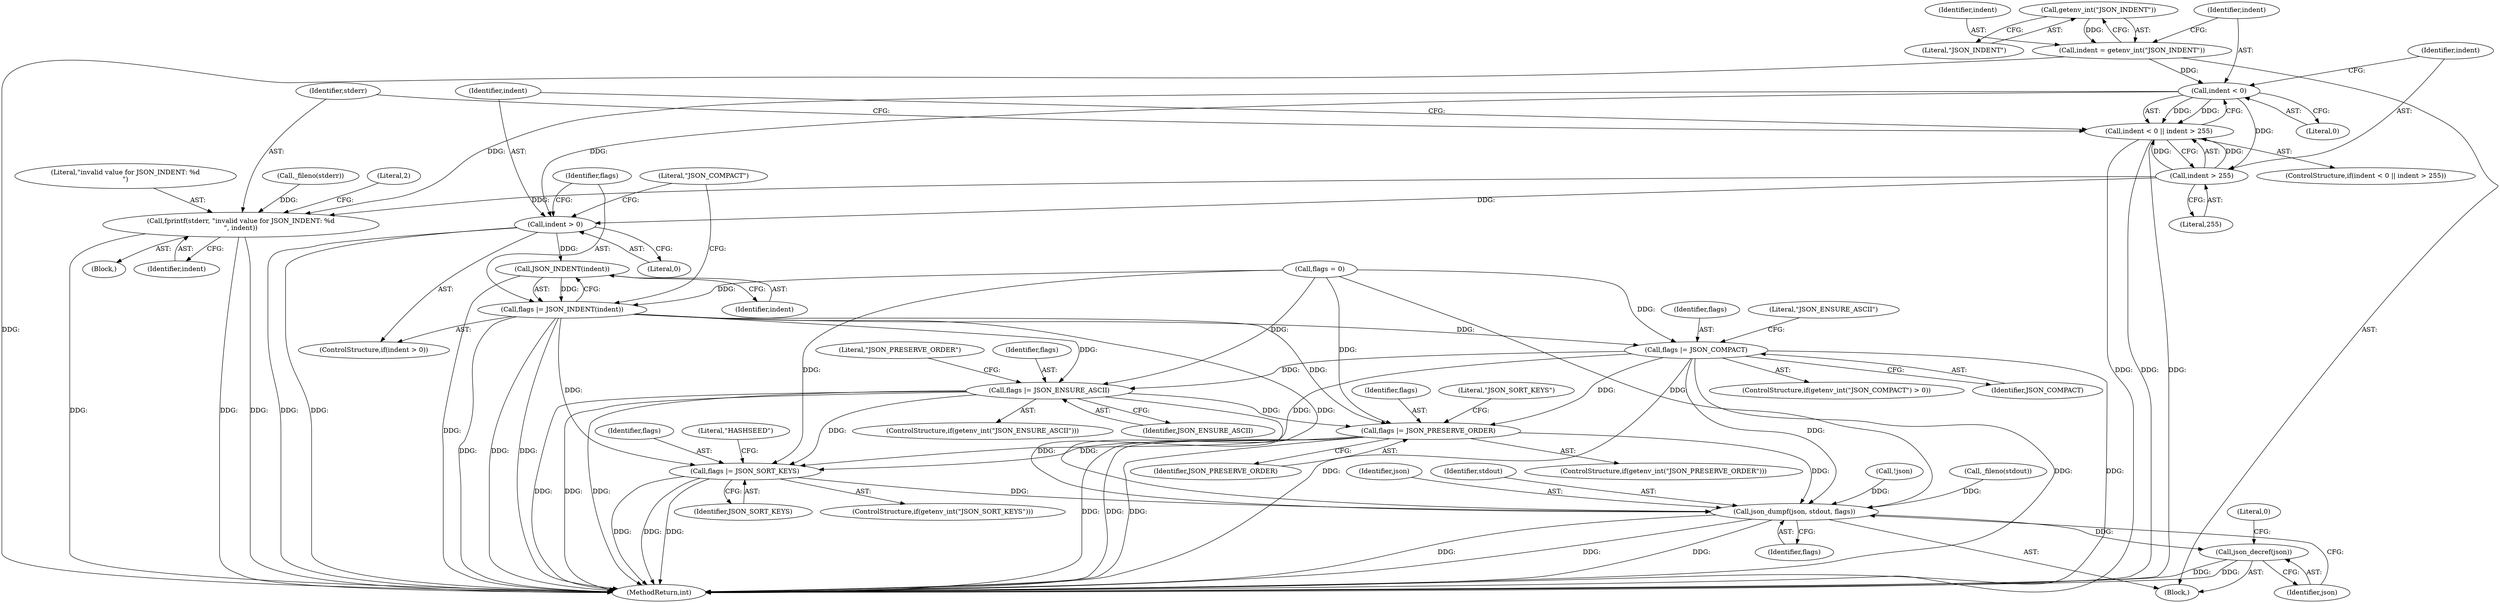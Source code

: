 digraph "0_jansson_8f80c2d83808150724d31793e6ade92749b1faa4_11@API" {
"1000121" [label="(Call,getenv_int(\"JSON_INDENT\"))"];
"1000119" [label="(Call,indent = getenv_int(\"JSON_INDENT\"))"];
"1000125" [label="(Call,indent < 0)"];
"1000124" [label="(Call,indent < 0 || indent > 255)"];
"1000128" [label="(Call,indent > 255)"];
"1000132" [label="(Call,fprintf(stderr, \"invalid value for JSON_INDENT: %d\n\", indent))"];
"1000139" [label="(Call,indent > 0)"];
"1000144" [label="(Call,JSON_INDENT(indent))"];
"1000142" [label="(Call,flags |= JSON_INDENT(indent))"];
"1000151" [label="(Call,flags |= JSON_COMPACT)"];
"1000157" [label="(Call,flags |= JSON_ENSURE_ASCII)"];
"1000163" [label="(Call,flags |= JSON_PRESERVE_ORDER)"];
"1000169" [label="(Call,flags |= JSON_SORT_KEYS)"];
"1000293" [label="(Call,json_dumpf(json, stdout, flags))"];
"1000297" [label="(Call,json_decref(json))"];
"1000128" [label="(Call,indent > 255)"];
"1000103" [label="(Block,)"];
"1000146" [label="(ControlStructure,if(getenv_int(\"JSON_COMPACT\") > 0))"];
"1000297" [label="(Call,json_decref(json))"];
"1000154" [label="(ControlStructure,if(getenv_int(\"JSON_ENSURE_ASCII\")))"];
"1000112" [label="(Call,_fileno(stdout))"];
"1000139" [label="(Call,indent > 0)"];
"1000126" [label="(Identifier,indent)"];
"1000127" [label="(Literal,0)"];
"1000116" [label="(Call,_fileno(stderr))"];
"1000138" [label="(ControlStructure,if(indent > 0))"];
"1000171" [label="(Identifier,JSON_SORT_KEYS)"];
"1000156" [label="(Literal,\"JSON_ENSURE_ASCII\")"];
"1000145" [label="(Identifier,indent)"];
"1000137" [label="(Literal,2)"];
"1000135" [label="(Identifier,indent)"];
"1000121" [label="(Call,getenv_int(\"JSON_INDENT\"))"];
"1000119" [label="(Call,indent = getenv_int(\"JSON_INDENT\"))"];
"1000149" [label="(Literal,\"JSON_COMPACT\")"];
"1000123" [label="(ControlStructure,if(indent < 0 || indent > 255))"];
"1000122" [label="(Literal,\"JSON_INDENT\")"];
"1000294" [label="(Identifier,json)"];
"1000141" [label="(Literal,0)"];
"1000163" [label="(Call,flags |= JSON_PRESERVE_ORDER)"];
"1000120" [label="(Identifier,indent)"];
"1000162" [label="(Literal,\"JSON_PRESERVE_ORDER\")"];
"1000157" [label="(Call,flags |= JSON_ENSURE_ASCII)"];
"1000131" [label="(Block,)"];
"1000295" [label="(Identifier,stdout)"];
"1000160" [label="(ControlStructure,if(getenv_int(\"JSON_PRESERVE_ORDER\")))"];
"1000166" [label="(ControlStructure,if(getenv_int(\"JSON_SORT_KEYS\")))"];
"1000129" [label="(Identifier,indent)"];
"1000301" [label="(MethodReturn,int)"];
"1000152" [label="(Identifier,flags)"];
"1000153" [label="(Identifier,JSON_COMPACT)"];
"1000174" [label="(Literal,\"HASHSEED\")"];
"1000293" [label="(Call,json_dumpf(json, stdout, flags))"];
"1000130" [label="(Literal,255)"];
"1000273" [label="(Call,!json)"];
"1000164" [label="(Identifier,flags)"];
"1000170" [label="(Identifier,flags)"];
"1000151" [label="(Call,flags |= JSON_COMPACT)"];
"1000142" [label="(Call,flags |= JSON_INDENT(indent))"];
"1000298" [label="(Identifier,json)"];
"1000158" [label="(Identifier,flags)"];
"1000143" [label="(Identifier,flags)"];
"1000168" [label="(Literal,\"JSON_SORT_KEYS\")"];
"1000300" [label="(Literal,0)"];
"1000132" [label="(Call,fprintf(stderr, \"invalid value for JSON_INDENT: %d\n\", indent))"];
"1000140" [label="(Identifier,indent)"];
"1000106" [label="(Call,flags = 0)"];
"1000125" [label="(Call,indent < 0)"];
"1000124" [label="(Call,indent < 0 || indent > 255)"];
"1000165" [label="(Identifier,JSON_PRESERVE_ORDER)"];
"1000159" [label="(Identifier,JSON_ENSURE_ASCII)"];
"1000133" [label="(Identifier,stderr)"];
"1000296" [label="(Identifier,flags)"];
"1000169" [label="(Call,flags |= JSON_SORT_KEYS)"];
"1000134" [label="(Literal,\"invalid value for JSON_INDENT: %d\n\")"];
"1000144" [label="(Call,JSON_INDENT(indent))"];
"1000121" -> "1000119"  [label="AST: "];
"1000121" -> "1000122"  [label="CFG: "];
"1000122" -> "1000121"  [label="AST: "];
"1000119" -> "1000121"  [label="CFG: "];
"1000121" -> "1000119"  [label="DDG: "];
"1000119" -> "1000103"  [label="AST: "];
"1000120" -> "1000119"  [label="AST: "];
"1000126" -> "1000119"  [label="CFG: "];
"1000119" -> "1000301"  [label="DDG: "];
"1000119" -> "1000125"  [label="DDG: "];
"1000125" -> "1000124"  [label="AST: "];
"1000125" -> "1000127"  [label="CFG: "];
"1000126" -> "1000125"  [label="AST: "];
"1000127" -> "1000125"  [label="AST: "];
"1000129" -> "1000125"  [label="CFG: "];
"1000124" -> "1000125"  [label="CFG: "];
"1000125" -> "1000124"  [label="DDG: "];
"1000125" -> "1000124"  [label="DDG: "];
"1000125" -> "1000128"  [label="DDG: "];
"1000125" -> "1000132"  [label="DDG: "];
"1000125" -> "1000139"  [label="DDG: "];
"1000124" -> "1000123"  [label="AST: "];
"1000124" -> "1000128"  [label="CFG: "];
"1000128" -> "1000124"  [label="AST: "];
"1000133" -> "1000124"  [label="CFG: "];
"1000140" -> "1000124"  [label="CFG: "];
"1000124" -> "1000301"  [label="DDG: "];
"1000124" -> "1000301"  [label="DDG: "];
"1000124" -> "1000301"  [label="DDG: "];
"1000128" -> "1000124"  [label="DDG: "];
"1000128" -> "1000124"  [label="DDG: "];
"1000128" -> "1000130"  [label="CFG: "];
"1000129" -> "1000128"  [label="AST: "];
"1000130" -> "1000128"  [label="AST: "];
"1000128" -> "1000132"  [label="DDG: "];
"1000128" -> "1000139"  [label="DDG: "];
"1000132" -> "1000131"  [label="AST: "];
"1000132" -> "1000135"  [label="CFG: "];
"1000133" -> "1000132"  [label="AST: "];
"1000134" -> "1000132"  [label="AST: "];
"1000135" -> "1000132"  [label="AST: "];
"1000137" -> "1000132"  [label="CFG: "];
"1000132" -> "1000301"  [label="DDG: "];
"1000132" -> "1000301"  [label="DDG: "];
"1000132" -> "1000301"  [label="DDG: "];
"1000116" -> "1000132"  [label="DDG: "];
"1000139" -> "1000138"  [label="AST: "];
"1000139" -> "1000141"  [label="CFG: "];
"1000140" -> "1000139"  [label="AST: "];
"1000141" -> "1000139"  [label="AST: "];
"1000143" -> "1000139"  [label="CFG: "];
"1000149" -> "1000139"  [label="CFG: "];
"1000139" -> "1000301"  [label="DDG: "];
"1000139" -> "1000301"  [label="DDG: "];
"1000139" -> "1000144"  [label="DDG: "];
"1000144" -> "1000142"  [label="AST: "];
"1000144" -> "1000145"  [label="CFG: "];
"1000145" -> "1000144"  [label="AST: "];
"1000142" -> "1000144"  [label="CFG: "];
"1000144" -> "1000301"  [label="DDG: "];
"1000144" -> "1000142"  [label="DDG: "];
"1000142" -> "1000138"  [label="AST: "];
"1000143" -> "1000142"  [label="AST: "];
"1000149" -> "1000142"  [label="CFG: "];
"1000142" -> "1000301"  [label="DDG: "];
"1000142" -> "1000301"  [label="DDG: "];
"1000142" -> "1000301"  [label="DDG: "];
"1000106" -> "1000142"  [label="DDG: "];
"1000142" -> "1000151"  [label="DDG: "];
"1000142" -> "1000157"  [label="DDG: "];
"1000142" -> "1000163"  [label="DDG: "];
"1000142" -> "1000169"  [label="DDG: "];
"1000142" -> "1000293"  [label="DDG: "];
"1000151" -> "1000146"  [label="AST: "];
"1000151" -> "1000153"  [label="CFG: "];
"1000152" -> "1000151"  [label="AST: "];
"1000153" -> "1000151"  [label="AST: "];
"1000156" -> "1000151"  [label="CFG: "];
"1000151" -> "1000301"  [label="DDG: "];
"1000151" -> "1000301"  [label="DDG: "];
"1000151" -> "1000301"  [label="DDG: "];
"1000106" -> "1000151"  [label="DDG: "];
"1000151" -> "1000157"  [label="DDG: "];
"1000151" -> "1000163"  [label="DDG: "];
"1000151" -> "1000169"  [label="DDG: "];
"1000151" -> "1000293"  [label="DDG: "];
"1000157" -> "1000154"  [label="AST: "];
"1000157" -> "1000159"  [label="CFG: "];
"1000158" -> "1000157"  [label="AST: "];
"1000159" -> "1000157"  [label="AST: "];
"1000162" -> "1000157"  [label="CFG: "];
"1000157" -> "1000301"  [label="DDG: "];
"1000157" -> "1000301"  [label="DDG: "];
"1000157" -> "1000301"  [label="DDG: "];
"1000106" -> "1000157"  [label="DDG: "];
"1000157" -> "1000163"  [label="DDG: "];
"1000157" -> "1000169"  [label="DDG: "];
"1000157" -> "1000293"  [label="DDG: "];
"1000163" -> "1000160"  [label="AST: "];
"1000163" -> "1000165"  [label="CFG: "];
"1000164" -> "1000163"  [label="AST: "];
"1000165" -> "1000163"  [label="AST: "];
"1000168" -> "1000163"  [label="CFG: "];
"1000163" -> "1000301"  [label="DDG: "];
"1000163" -> "1000301"  [label="DDG: "];
"1000163" -> "1000301"  [label="DDG: "];
"1000106" -> "1000163"  [label="DDG: "];
"1000163" -> "1000169"  [label="DDG: "];
"1000163" -> "1000293"  [label="DDG: "];
"1000169" -> "1000166"  [label="AST: "];
"1000169" -> "1000171"  [label="CFG: "];
"1000170" -> "1000169"  [label="AST: "];
"1000171" -> "1000169"  [label="AST: "];
"1000174" -> "1000169"  [label="CFG: "];
"1000169" -> "1000301"  [label="DDG: "];
"1000169" -> "1000301"  [label="DDG: "];
"1000169" -> "1000301"  [label="DDG: "];
"1000106" -> "1000169"  [label="DDG: "];
"1000169" -> "1000293"  [label="DDG: "];
"1000293" -> "1000103"  [label="AST: "];
"1000293" -> "1000296"  [label="CFG: "];
"1000294" -> "1000293"  [label="AST: "];
"1000295" -> "1000293"  [label="AST: "];
"1000296" -> "1000293"  [label="AST: "];
"1000298" -> "1000293"  [label="CFG: "];
"1000293" -> "1000301"  [label="DDG: "];
"1000293" -> "1000301"  [label="DDG: "];
"1000293" -> "1000301"  [label="DDG: "];
"1000273" -> "1000293"  [label="DDG: "];
"1000112" -> "1000293"  [label="DDG: "];
"1000106" -> "1000293"  [label="DDG: "];
"1000293" -> "1000297"  [label="DDG: "];
"1000297" -> "1000103"  [label="AST: "];
"1000297" -> "1000298"  [label="CFG: "];
"1000298" -> "1000297"  [label="AST: "];
"1000300" -> "1000297"  [label="CFG: "];
"1000297" -> "1000301"  [label="DDG: "];
"1000297" -> "1000301"  [label="DDG: "];
}
